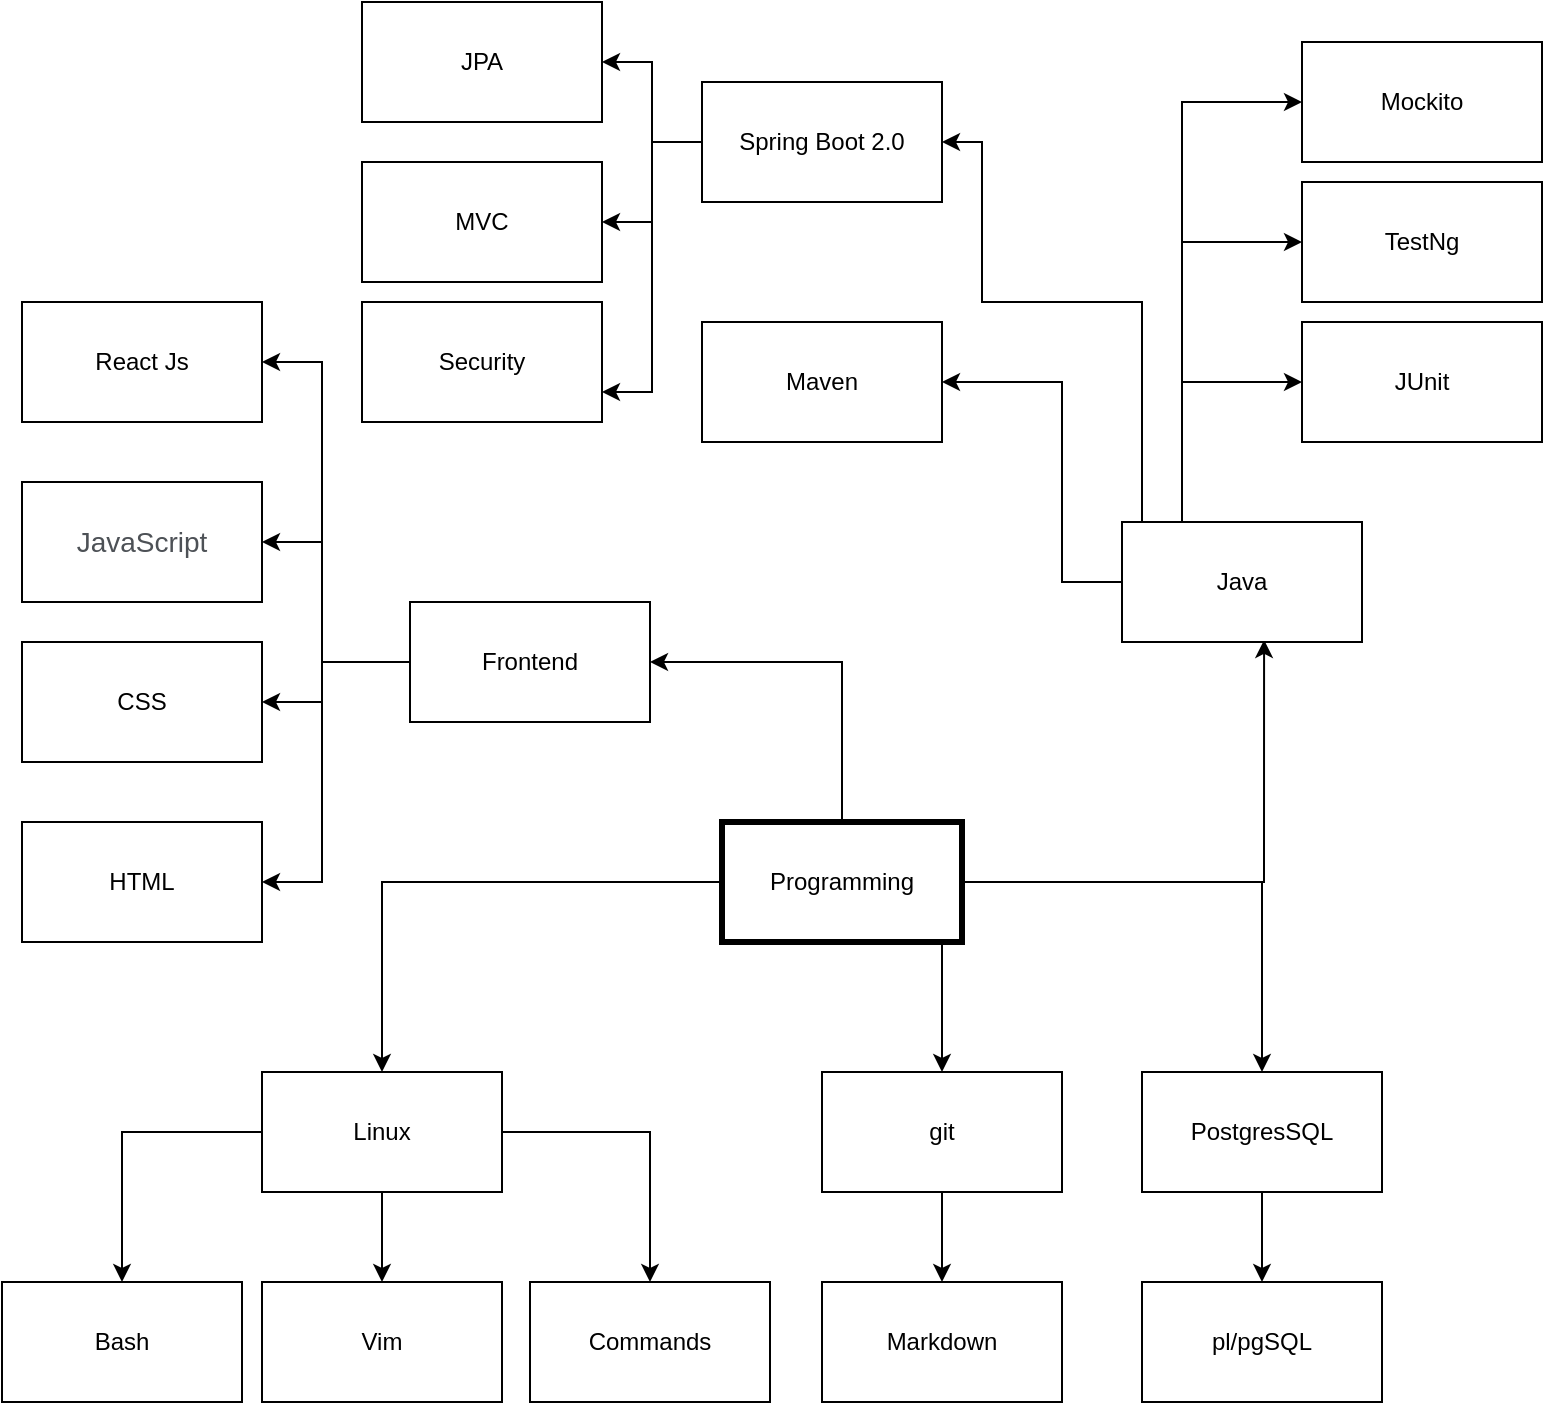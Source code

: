 <mxfile version="13.9.9" type="device"><diagram id="8V2UIx8fA4DMn8tkVPC1" name="Страница 1"><mxGraphModel dx="1086" dy="926" grid="1" gridSize="10" guides="1" tooltips="1" connect="1" arrows="1" fold="1" page="1" pageScale="1" pageWidth="827" pageHeight="1169" math="0" shadow="0"><root><mxCell id="0"/><mxCell id="1" parent="0"/><mxCell id="J_YJWg8o0sFGG2Ev3PIg-19" style="edgeStyle=orthogonalEdgeStyle;rounded=0;orthogonalLoop=1;jettySize=auto;html=1;entryX=0.5;entryY=0;entryDx=0;entryDy=0;" edge="1" parent="1" source="J_YJWg8o0sFGG2Ev3PIg-1" target="J_YJWg8o0sFGG2Ev3PIg-8"><mxGeometry relative="1" as="geometry"/></mxCell><mxCell id="J_YJWg8o0sFGG2Ev3PIg-20" style="edgeStyle=orthogonalEdgeStyle;rounded=0;orthogonalLoop=1;jettySize=auto;html=1;" edge="1" parent="1" source="J_YJWg8o0sFGG2Ev3PIg-1" target="J_YJWg8o0sFGG2Ev3PIg-2"><mxGeometry relative="1" as="geometry"><Array as="points"><mxPoint x="500" y="510"/><mxPoint x="500" y="510"/></Array></mxGeometry></mxCell><mxCell id="J_YJWg8o0sFGG2Ev3PIg-21" style="edgeStyle=orthogonalEdgeStyle;rounded=0;orthogonalLoop=1;jettySize=auto;html=1;entryX=0.592;entryY=0.983;entryDx=0;entryDy=0;entryPerimeter=0;" edge="1" parent="1" source="J_YJWg8o0sFGG2Ev3PIg-1" target="J_YJWg8o0sFGG2Ev3PIg-3"><mxGeometry relative="1" as="geometry"/></mxCell><mxCell id="J_YJWg8o0sFGG2Ev3PIg-41" style="edgeStyle=orthogonalEdgeStyle;rounded=0;orthogonalLoop=1;jettySize=auto;html=1;entryX=1;entryY=0.5;entryDx=0;entryDy=0;" edge="1" parent="1" source="J_YJWg8o0sFGG2Ev3PIg-1" target="J_YJWg8o0sFGG2Ev3PIg-40"><mxGeometry relative="1" as="geometry"><Array as="points"><mxPoint x="450" y="350"/></Array></mxGeometry></mxCell><mxCell id="J_YJWg8o0sFGG2Ev3PIg-51" style="edgeStyle=orthogonalEdgeStyle;rounded=0;orthogonalLoop=1;jettySize=auto;html=1;entryX=0.5;entryY=0;entryDx=0;entryDy=0;" edge="1" parent="1" source="J_YJWg8o0sFGG2Ev3PIg-1" target="J_YJWg8o0sFGG2Ev3PIg-5"><mxGeometry relative="1" as="geometry"/></mxCell><mxCell id="J_YJWg8o0sFGG2Ev3PIg-1" value="Programming" style="rounded=0;whiteSpace=wrap;html=1;fillColor=#FFFFFF;strokeWidth=3;" vertex="1" parent="1"><mxGeometry x="390" y="430" width="120" height="60" as="geometry"/></mxCell><mxCell id="J_YJWg8o0sFGG2Ev3PIg-53" style="edgeStyle=orthogonalEdgeStyle;rounded=0;orthogonalLoop=1;jettySize=auto;html=1;entryX=0.5;entryY=0;entryDx=0;entryDy=0;" edge="1" parent="1" source="J_YJWg8o0sFGG2Ev3PIg-2" target="J_YJWg8o0sFGG2Ev3PIg-52"><mxGeometry relative="1" as="geometry"/></mxCell><mxCell id="J_YJWg8o0sFGG2Ev3PIg-2" value="git" style="rounded=0;whiteSpace=wrap;html=1;" vertex="1" parent="1"><mxGeometry x="440" y="555" width="120" height="60" as="geometry"/></mxCell><mxCell id="J_YJWg8o0sFGG2Ev3PIg-28" style="edgeStyle=orthogonalEdgeStyle;rounded=0;orthogonalLoop=1;jettySize=auto;html=1;entryX=1;entryY=0.5;entryDx=0;entryDy=0;" edge="1" parent="1" source="J_YJWg8o0sFGG2Ev3PIg-3" target="J_YJWg8o0sFGG2Ev3PIg-24"><mxGeometry relative="1" as="geometry"><Array as="points"><mxPoint x="560" y="210"/></Array></mxGeometry></mxCell><mxCell id="J_YJWg8o0sFGG2Ev3PIg-29" style="edgeStyle=orthogonalEdgeStyle;rounded=0;orthogonalLoop=1;jettySize=auto;html=1;entryX=0;entryY=0.5;entryDx=0;entryDy=0;" edge="1" parent="1" source="J_YJWg8o0sFGG2Ev3PIg-3" target="J_YJWg8o0sFGG2Ev3PIg-26"><mxGeometry relative="1" as="geometry"><Array as="points"><mxPoint x="620" y="210"/><mxPoint x="680" y="210"/></Array></mxGeometry></mxCell><mxCell id="J_YJWg8o0sFGG2Ev3PIg-30" style="edgeStyle=orthogonalEdgeStyle;rounded=0;orthogonalLoop=1;jettySize=auto;html=1;entryX=1;entryY=0.5;entryDx=0;entryDy=0;" edge="1" parent="1" source="J_YJWg8o0sFGG2Ev3PIg-3" target="J_YJWg8o0sFGG2Ev3PIg-22"><mxGeometry relative="1" as="geometry"><Array as="points"><mxPoint x="600" y="170"/><mxPoint x="520" y="170"/><mxPoint x="520" y="90"/></Array></mxGeometry></mxCell><mxCell id="J_YJWg8o0sFGG2Ev3PIg-38" style="edgeStyle=orthogonalEdgeStyle;rounded=0;orthogonalLoop=1;jettySize=auto;html=1;entryX=0;entryY=0.5;entryDx=0;entryDy=0;" edge="1" parent="1" source="J_YJWg8o0sFGG2Ev3PIg-3" target="J_YJWg8o0sFGG2Ev3PIg-36"><mxGeometry relative="1" as="geometry"><Array as="points"><mxPoint x="620" y="140"/></Array></mxGeometry></mxCell><mxCell id="J_YJWg8o0sFGG2Ev3PIg-39" style="edgeStyle=orthogonalEdgeStyle;rounded=0;orthogonalLoop=1;jettySize=auto;html=1;entryX=0;entryY=0.5;entryDx=0;entryDy=0;" edge="1" parent="1" source="J_YJWg8o0sFGG2Ev3PIg-3" target="J_YJWg8o0sFGG2Ev3PIg-37"><mxGeometry relative="1" as="geometry"><Array as="points"><mxPoint x="620" y="70"/></Array></mxGeometry></mxCell><mxCell id="J_YJWg8o0sFGG2Ev3PIg-3" value="Java" style="rounded=0;whiteSpace=wrap;html=1;" vertex="1" parent="1"><mxGeometry x="590" y="280" width="120" height="60" as="geometry"/></mxCell><mxCell id="J_YJWg8o0sFGG2Ev3PIg-15" value="" style="edgeStyle=orthogonalEdgeStyle;rounded=0;orthogonalLoop=1;jettySize=auto;html=1;" edge="1" parent="1" source="J_YJWg8o0sFGG2Ev3PIg-5" target="J_YJWg8o0sFGG2Ev3PIg-6"><mxGeometry relative="1" as="geometry"/></mxCell><mxCell id="J_YJWg8o0sFGG2Ev3PIg-5" value="PostgresSQL" style="rounded=0;whiteSpace=wrap;html=1;" vertex="1" parent="1"><mxGeometry x="600" y="555" width="120" height="60" as="geometry"/></mxCell><mxCell id="J_YJWg8o0sFGG2Ev3PIg-6" value="pl/pgSQL" style="rounded=0;whiteSpace=wrap;html=1;" vertex="1" parent="1"><mxGeometry x="600" y="660" width="120" height="60" as="geometry"/></mxCell><mxCell id="J_YJWg8o0sFGG2Ev3PIg-12" style="edgeStyle=orthogonalEdgeStyle;rounded=0;orthogonalLoop=1;jettySize=auto;html=1;" edge="1" parent="1" source="J_YJWg8o0sFGG2Ev3PIg-8" target="J_YJWg8o0sFGG2Ev3PIg-9"><mxGeometry relative="1" as="geometry"/></mxCell><mxCell id="J_YJWg8o0sFGG2Ev3PIg-13" value="" style="edgeStyle=orthogonalEdgeStyle;rounded=0;orthogonalLoop=1;jettySize=auto;html=1;" edge="1" parent="1" source="J_YJWg8o0sFGG2Ev3PIg-8" target="J_YJWg8o0sFGG2Ev3PIg-10"><mxGeometry relative="1" as="geometry"/></mxCell><mxCell id="J_YJWg8o0sFGG2Ev3PIg-14" style="edgeStyle=orthogonalEdgeStyle;rounded=0;orthogonalLoop=1;jettySize=auto;html=1;entryX=0.5;entryY=0;entryDx=0;entryDy=0;" edge="1" parent="1" source="J_YJWg8o0sFGG2Ev3PIg-8" target="J_YJWg8o0sFGG2Ev3PIg-11"><mxGeometry relative="1" as="geometry"/></mxCell><mxCell id="J_YJWg8o0sFGG2Ev3PIg-8" value="Linux" style="rounded=0;whiteSpace=wrap;html=1;" vertex="1" parent="1"><mxGeometry x="160" y="555" width="120" height="60" as="geometry"/></mxCell><mxCell id="J_YJWg8o0sFGG2Ev3PIg-9" value="Bash" style="rounded=0;whiteSpace=wrap;html=1;" vertex="1" parent="1"><mxGeometry x="30" y="660" width="120" height="60" as="geometry"/></mxCell><mxCell id="J_YJWg8o0sFGG2Ev3PIg-10" value="Vim" style="rounded=0;whiteSpace=wrap;html=1;" vertex="1" parent="1"><mxGeometry x="160" y="660" width="120" height="60" as="geometry"/></mxCell><mxCell id="J_YJWg8o0sFGG2Ev3PIg-11" value="Commands" style="rounded=0;whiteSpace=wrap;html=1;" vertex="1" parent="1"><mxGeometry x="294" y="660" width="120" height="60" as="geometry"/></mxCell><mxCell id="J_YJWg8o0sFGG2Ev3PIg-33" style="edgeStyle=orthogonalEdgeStyle;rounded=0;orthogonalLoop=1;jettySize=auto;html=1;entryX=1;entryY=0.5;entryDx=0;entryDy=0;" edge="1" parent="1" source="J_YJWg8o0sFGG2Ev3PIg-22" target="J_YJWg8o0sFGG2Ev3PIg-23"><mxGeometry relative="1" as="geometry"/></mxCell><mxCell id="J_YJWg8o0sFGG2Ev3PIg-34" style="edgeStyle=orthogonalEdgeStyle;rounded=0;orthogonalLoop=1;jettySize=auto;html=1;entryX=1;entryY=0.5;entryDx=0;entryDy=0;" edge="1" parent="1" source="J_YJWg8o0sFGG2Ev3PIg-22" target="J_YJWg8o0sFGG2Ev3PIg-25"><mxGeometry relative="1" as="geometry"/></mxCell><mxCell id="J_YJWg8o0sFGG2Ev3PIg-35" style="edgeStyle=orthogonalEdgeStyle;rounded=0;orthogonalLoop=1;jettySize=auto;html=1;entryX=1;entryY=0.75;entryDx=0;entryDy=0;" edge="1" parent="1" source="J_YJWg8o0sFGG2Ev3PIg-22" target="J_YJWg8o0sFGG2Ev3PIg-32"><mxGeometry relative="1" as="geometry"/></mxCell><mxCell id="J_YJWg8o0sFGG2Ev3PIg-22" value="Spring Boot 2.0" style="rounded=0;whiteSpace=wrap;html=1;" vertex="1" parent="1"><mxGeometry x="380" y="60" width="120" height="60" as="geometry"/></mxCell><mxCell id="J_YJWg8o0sFGG2Ev3PIg-23" value="JPA" style="rounded=0;whiteSpace=wrap;html=1;" vertex="1" parent="1"><mxGeometry x="210" y="20" width="120" height="60" as="geometry"/></mxCell><mxCell id="J_YJWg8o0sFGG2Ev3PIg-24" value="Maven" style="rounded=0;whiteSpace=wrap;html=1;" vertex="1" parent="1"><mxGeometry x="380" y="180" width="120" height="60" as="geometry"/></mxCell><mxCell id="J_YJWg8o0sFGG2Ev3PIg-25" value="MVC" style="rounded=0;whiteSpace=wrap;html=1;" vertex="1" parent="1"><mxGeometry x="210" y="100" width="120" height="60" as="geometry"/></mxCell><mxCell id="J_YJWg8o0sFGG2Ev3PIg-26" value="JUnit" style="rounded=0;whiteSpace=wrap;html=1;" vertex="1" parent="1"><mxGeometry x="680" y="180" width="120" height="60" as="geometry"/></mxCell><mxCell id="J_YJWg8o0sFGG2Ev3PIg-32" value="Security" style="rounded=0;whiteSpace=wrap;html=1;" vertex="1" parent="1"><mxGeometry x="210" y="170" width="120" height="60" as="geometry"/></mxCell><mxCell id="J_YJWg8o0sFGG2Ev3PIg-36" value="TestNg" style="rounded=0;whiteSpace=wrap;html=1;" vertex="1" parent="1"><mxGeometry x="680" y="110" width="120" height="60" as="geometry"/></mxCell><mxCell id="J_YJWg8o0sFGG2Ev3PIg-37" value="Mockito" style="rounded=0;whiteSpace=wrap;html=1;" vertex="1" parent="1"><mxGeometry x="680" y="40" width="120" height="60" as="geometry"/></mxCell><mxCell id="J_YJWg8o0sFGG2Ev3PIg-47" style="edgeStyle=orthogonalEdgeStyle;rounded=0;orthogonalLoop=1;jettySize=auto;html=1;" edge="1" parent="1" source="J_YJWg8o0sFGG2Ev3PIg-40" target="J_YJWg8o0sFGG2Ev3PIg-43"><mxGeometry relative="1" as="geometry"><Array as="points"><mxPoint x="190" y="350"/><mxPoint x="190" y="290"/></Array></mxGeometry></mxCell><mxCell id="J_YJWg8o0sFGG2Ev3PIg-48" style="edgeStyle=orthogonalEdgeStyle;rounded=0;orthogonalLoop=1;jettySize=auto;html=1;" edge="1" parent="1" source="J_YJWg8o0sFGG2Ev3PIg-40" target="J_YJWg8o0sFGG2Ev3PIg-44"><mxGeometry relative="1" as="geometry"><Array as="points"><mxPoint x="190" y="350"/><mxPoint x="190" y="370"/></Array></mxGeometry></mxCell><mxCell id="J_YJWg8o0sFGG2Ev3PIg-49" style="edgeStyle=orthogonalEdgeStyle;rounded=0;orthogonalLoop=1;jettySize=auto;html=1;entryX=1;entryY=0.5;entryDx=0;entryDy=0;" edge="1" parent="1" source="J_YJWg8o0sFGG2Ev3PIg-40" target="J_YJWg8o0sFGG2Ev3PIg-45"><mxGeometry relative="1" as="geometry"><Array as="points"><mxPoint x="190" y="350"/><mxPoint x="190" y="460"/></Array></mxGeometry></mxCell><mxCell id="J_YJWg8o0sFGG2Ev3PIg-50" style="edgeStyle=orthogonalEdgeStyle;rounded=0;orthogonalLoop=1;jettySize=auto;html=1;entryX=1;entryY=0.5;entryDx=0;entryDy=0;" edge="1" parent="1" source="J_YJWg8o0sFGG2Ev3PIg-40" target="J_YJWg8o0sFGG2Ev3PIg-42"><mxGeometry relative="1" as="geometry"><Array as="points"><mxPoint x="190" y="350"/><mxPoint x="190" y="200"/></Array></mxGeometry></mxCell><mxCell id="J_YJWg8o0sFGG2Ev3PIg-40" value="Frontend" style="rounded=0;whiteSpace=wrap;html=1;" vertex="1" parent="1"><mxGeometry x="234" y="320" width="120" height="60" as="geometry"/></mxCell><mxCell id="J_YJWg8o0sFGG2Ev3PIg-42" value="React Js" style="rounded=0;whiteSpace=wrap;html=1;" vertex="1" parent="1"><mxGeometry x="40" y="170" width="120" height="60" as="geometry"/></mxCell><mxCell id="J_YJWg8o0sFGG2Ev3PIg-43" value="&#10;&#10;&lt;span style=&quot;color: rgb(77, 81, 86); font-family: arial, sans-serif; font-size: 14px; font-style: normal; font-weight: 400; letter-spacing: normal; text-align: left; text-indent: 0px; text-transform: none; word-spacing: 0px; background-color: rgb(255, 255, 255); display: inline; float: none;&quot;&gt;JavaScript&lt;/span&gt;&#10;&#10;" style="rounded=0;whiteSpace=wrap;html=1;" vertex="1" parent="1"><mxGeometry x="40" y="260" width="120" height="60" as="geometry"/></mxCell><mxCell id="J_YJWg8o0sFGG2Ev3PIg-44" value="CSS" style="rounded=0;whiteSpace=wrap;html=1;" vertex="1" parent="1"><mxGeometry x="40" y="340" width="120" height="60" as="geometry"/></mxCell><mxCell id="J_YJWg8o0sFGG2Ev3PIg-45" value="HTML" style="rounded=0;whiteSpace=wrap;html=1;" vertex="1" parent="1"><mxGeometry x="40" y="430" width="120" height="60" as="geometry"/></mxCell><mxCell id="J_YJWg8o0sFGG2Ev3PIg-52" value="Markdown" style="rounded=0;whiteSpace=wrap;html=1;" vertex="1" parent="1"><mxGeometry x="440" y="660" width="120" height="60" as="geometry"/></mxCell></root></mxGraphModel></diagram></mxfile>